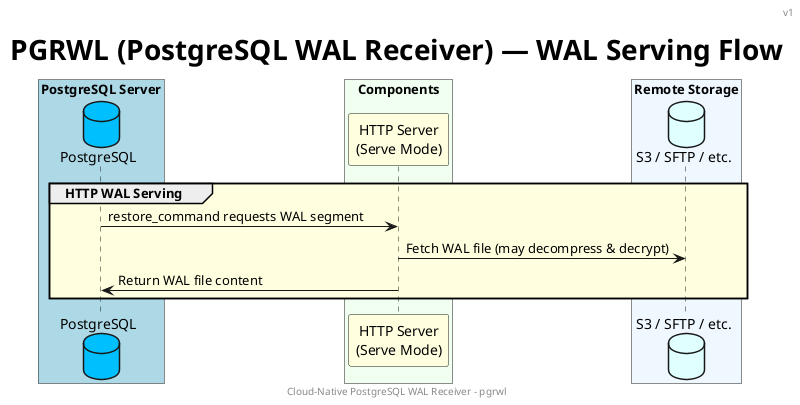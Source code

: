 @startuml flow

title "PGRWL (PostgreSQL WAL Receiver) — WAL Serving Flow"
footer Cloud-Native PostgreSQL WAL Receiver - pgrwl
header "v1"
scale max 860 height

skinparam TitleFontSize 28

box "PostgreSQL Server" #LightBlue
  database "PostgreSQL" as PG #DeepSkyBlue
end box

box "Components" #HoneyDew
  participant "HTTP Server\n(Serve Mode)" as HttpServer #LightYellow
end box

box "Remote Storage" #AliceBlue
  database "S3 / SFTP / etc." as Storage #LightCyan
end box

group #LightYellow HTTP WAL Serving
  PG -> HttpServer: restore_command requests WAL segment
  HttpServer -> Storage: Fetch WAL file (may decompress & decrypt)
  HttpServer -> PG: Return WAL file content
end

@enduml
